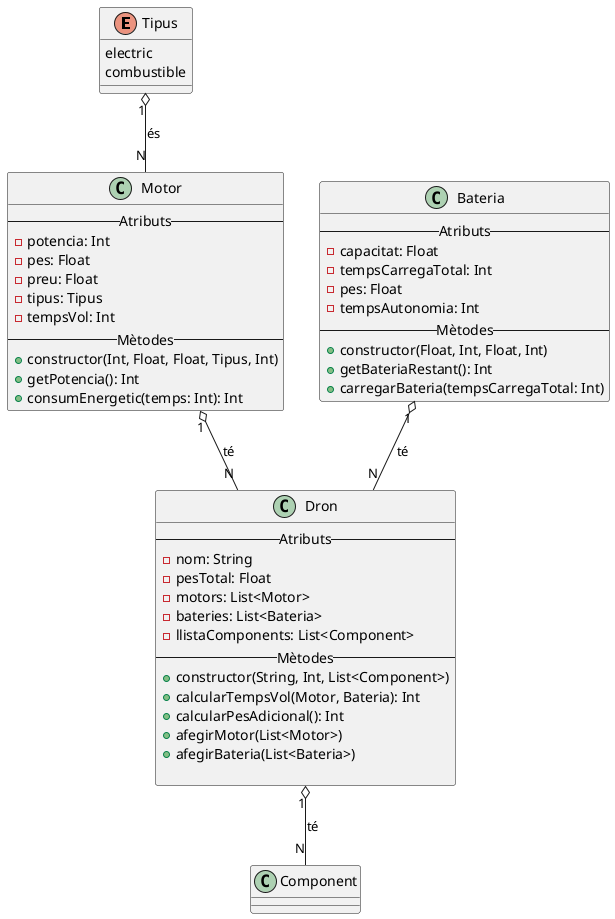 @startuml
'https://plantuml.com/class-diagram

enum Tipus {
    electric
    combustible
}

class Motor{
    -- Atributs --
    - potencia: Int
    - pes: Float
    - preu: Float
    - tipus: Tipus
    -tempsVol: Int
    -- Mètodes --
    + constructor(Int, Float, Float, Tipus, Int)
    + getPotencia(): Int
    + consumEnergetic(temps: Int): Int
}

class Bateria {
    -- Atributs --
    - capacitat: Float
    - tempsCarregaTotal: Int
    - pes: Float
    - tempsAutonomia: Int
    -- Mètodes --
    + constructor(Float, Int, Float, Int)
    + getBateriaRestant(): Int
    + carregarBateria(tempsCarregaTotal: Int)
}

class Dron {
    -- Atributs --
    - nom: String
    - pesTotal: Float
    - motors: List<Motor>
    - bateries: List<Bateria>
    - llistaComponents: List<Component>
    -- Mètodes --
    + constructor(String, Int, List<Component>)
    + calcularTempsVol(Motor, Bateria): Int
    + calcularPesAdicional(): Int
    + afegirMotor(List<Motor>)
    + afegirBateria(List<Bateria>)

}

Motor "1" o-down- "N" Dron: té
Bateria "1" o-down- "N" Dron: té
Dron "1" o-down- "N" Component: té
Tipus "1" o-down- "N" Motor: és


@enduml